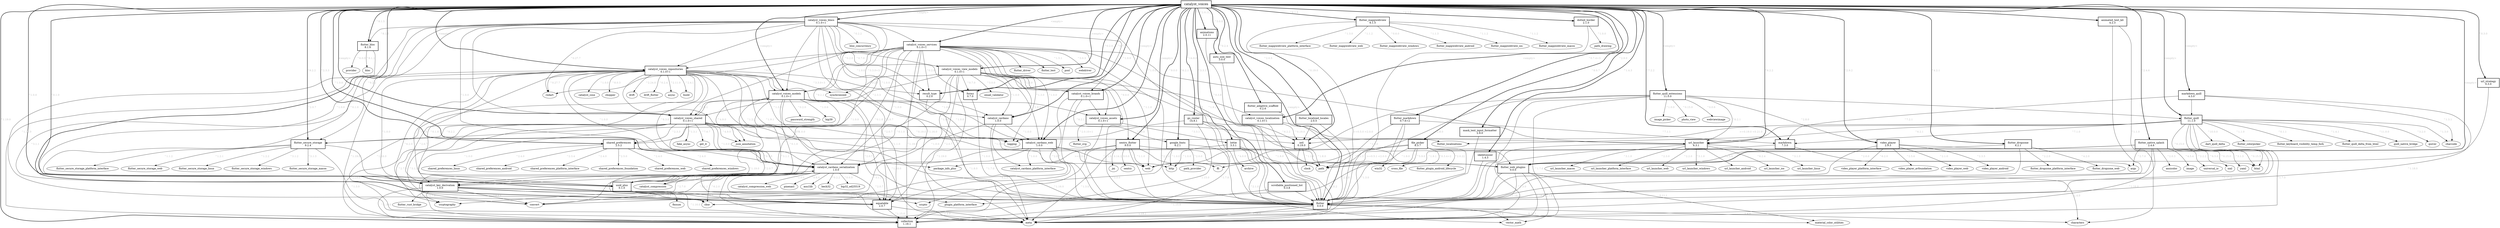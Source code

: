 digraph pubviz {
  graph [nodesep="0.2"];
  edge [fontcolor=gray];

  animated_text_kit [label="animated_text_kit
4.2.3", shape=box, margin="0.25,0.15", style=bold];
  animated_text_kit -> characters [label="^1.1.0"];
  animated_text_kit -> flutter;

  animations [label="animations
2.0.11", shape=box, margin="0.25,0.15", style=bold];
  animations -> flutter;

  auto_size_text [label="auto_size_text
3.0.0", shape=box, margin="0.25,0.15", style=bold];
  auto_size_text -> flutter;

  catalyst_cardano [label="catalyst_cardano
1.0.0", shape=box, margin="0.25,0.15", style=bold];
  catalyst_cardano -> catalyst_cardano_platform_interface [label="^1.0.0"];
  catalyst_cardano -> catalyst_cardano_serialization [label="^1.0.0"];
  catalyst_cardano -> catalyst_cardano_web [label="^1.0.0"];
  catalyst_cardano -> flutter;

  catalyst_cardano_serialization [label="catalyst_cardano_serialization
1.0.0", shape=box, margin="0.25,0.15", style=bold];
  catalyst_cardano_serialization -> asn1lib;
  catalyst_cardano_serialization -> bech32 [label="^0.2.2"];
  catalyst_cardano_serialization -> bip32_ed25519 [label="^0.6.0"];
  catalyst_cardano_serialization -> catalyst_compression [label="^1.0.0"];
  catalyst_cardano_serialization -> catalyst_compression_web [label="^1.0.0"];
  catalyst_cardano_serialization -> catalyst_key_derivation [label="^1.0.0"];
  catalyst_cardano_serialization -> cbor [label="^6.2.0"];
  catalyst_cardano_serialization -> collection [label="^1.19.0"];
  catalyst_cardano_serialization -> convert [label="^3.1.1"];
  catalyst_cardano_serialization -> cryptography [label="^2.7.0"];
  catalyst_cardano_serialization -> equatable [label="^2.0.7"];
  catalyst_cardano_serialization -> meta [label="^1.16.0"];
  catalyst_cardano_serialization -> pinenacl [label="^0.6.0"];
  catalyst_cardano_serialization -> uuid_plus [label="^0.1.0"];

  catalyst_cardano_web [label="catalyst_cardano_web
1.0.0", shape=box, margin="0.25,0.15", style=bold];
  catalyst_cardano_web -> catalyst_cardano_platform_interface [label="^1.0.0"];
  catalyst_cardano_web -> catalyst_cardano_serialization [label="^1.0.0"];
  catalyst_cardano_web -> cbor [label="^6.2.0"];
  catalyst_cardano_web -> convert [label="^3.1.1"];
  catalyst_cardano_web -> flutter;
  catalyst_cardano_web -> flutter_web_plugins;
  catalyst_cardano_web -> web [label="^1.1.0"];

  catalyst_key_derivation [label="catalyst_key_derivation
1.0.0", shape=box, margin="0.25,0.15", style=bold];
  catalyst_key_derivation -> catalyst_cardano_serialization [label="^1.0.0"];
  catalyst_key_derivation -> cbor [label="^6.2.0"];
  catalyst_key_derivation -> collection [label="^1.19.0"];
  catalyst_key_derivation -> convert [label="^3.1.1"];
  catalyst_key_derivation -> cryptography [label="^2.7.0"];
  catalyst_key_derivation -> equatable [label="^2.0.7"];
  catalyst_key_derivation -> flutter;
  catalyst_key_derivation -> flutter_rust_bridge [label="2.5.1"];
  catalyst_key_derivation -> plugin_platform_interface [label="^2.1.7"];

  catalyst_voices [label=catalyst_voices, fontsize="18", style=bold, shape=box, margin="0.25,0.15"];
  catalyst_voices -> animated_text_kit [label="^4.2.2", penwidth="2"];
  catalyst_voices -> animations [label="^2.0.11", penwidth="2"];
  catalyst_voices -> auto_size_text [label="^3.0.0", penwidth="2"];
  catalyst_voices -> catalyst_cardano [label="^1.0.0", penwidth="2"];
  catalyst_voices -> catalyst_cardano_serialization [label="^1.0.0", penwidth="2"];
  catalyst_voices -> catalyst_cardano_web [label="^1.0.0", penwidth="2"];
  catalyst_voices -> catalyst_key_derivation [label="^1.0.0", penwidth="2"];
  catalyst_voices -> catalyst_voices_assets [label="<empty>", penwidth="2"];
  catalyst_voices -> catalyst_voices_blocs [label="<empty>", penwidth="2"];
  catalyst_voices -> catalyst_voices_brands [label="<empty>", penwidth="2"];
  catalyst_voices -> catalyst_voices_localization [label="<empty>", penwidth="2"];
  catalyst_voices -> catalyst_voices_models [label="<empty>", penwidth="2"];
  catalyst_voices -> catalyst_voices_repositories [label="<empty>", penwidth="2"];
  catalyst_voices -> catalyst_voices_services [label="<empty>", penwidth="2"];
  catalyst_voices -> catalyst_voices_shared [label="<empty>", penwidth="2"];
  catalyst_voices -> catalyst_voices_view_models [label="<empty>", penwidth="2"];
  catalyst_voices -> collection [label="^1.19.0", penwidth="2"];
  catalyst_voices -> dotted_border [label="^2.1.0", penwidth="2"];
  catalyst_voices -> equatable [label="^2.0.7", penwidth="2"];
  catalyst_voices -> file_picker [label="^8.0.7", penwidth="2"];
  catalyst_voices -> flutter [label="<empty>", penwidth="2"];
  catalyst_voices -> flutter_adaptive_scaffold [label="^0.2.4", penwidth="2"];
  catalyst_voices -> flutter_bloc [label="^8.1.5", penwidth="2"];
  catalyst_voices -> flutter_dropzone [label="^4.2.1", penwidth="2"];
  catalyst_voices -> flutter_inappwebview [label="^6.1.5", penwidth="2"];
  catalyst_voices -> flutter_localized_locales [label="^2.0.5", penwidth="2"];
  catalyst_voices -> flutter_markdown [label="^0.7.4+3", penwidth="2"];
  catalyst_voices -> flutter_native_splash [label="^2.4.6", penwidth="2"];
  catalyst_voices -> flutter_quill [label="<empty>", penwidth="2"];
  catalyst_voices -> flutter_quill_extensions [label="<empty>", penwidth="2"];
  catalyst_voices -> flutter_secure_storage [label="^9.2.2", penwidth="2"];
  catalyst_voices -> flutter_web_plugins [label="<empty>", penwidth="2"];
  catalyst_voices -> formz [label="^0.7.0", penwidth="2"];
  catalyst_voices -> go_router [label="^14.8.0", penwidth="2"];
  catalyst_voices -> google_fonts [label="^6.2.1", penwidth="2"];
  catalyst_voices -> intl [label="^0.19.0", penwidth="2"];
  catalyst_voices -> lottie [label="^3.3.1", penwidth="2"];
  catalyst_voices -> markdown [label="^7.2.2", penwidth="2"];
  catalyst_voices -> markdown_quill [label="<empty>", penwidth="2"];
  catalyst_voices -> mask_text_input_formatter [label="^2.9.0", penwidth="2"];
  catalyst_voices -> result_type [label="^0.2.0", penwidth="2"];
  catalyst_voices -> scrollable_positioned_list [label="^0.3.8", penwidth="2"];
  catalyst_voices -> sentry_flutter [label="^9.0.0", penwidth="2"];
  catalyst_voices -> shared_preferences [label="^2.3.3", penwidth="2"];
  catalyst_voices -> skeletonizer [label="^1.4.3", penwidth="2"];
  catalyst_voices -> url_launcher [label="^6.2.2", penwidth="2"];
  catalyst_voices -> url_strategy [label="^0.3.0", penwidth="2"];
  catalyst_voices -> uuid_plus [label="^0.1.0", penwidth="2"];
  catalyst_voices -> video_player [label="^2.9.2", penwidth="2"];

  catalyst_voices_assets [label="catalyst_voices_assets
0.1.0+1", shape=box, margin="0.25,0.15", style=bold];
  catalyst_voices_assets -> flutter;
  catalyst_voices_assets -> flutter_svg [label="^2.0.10+1"];
  catalyst_voices_assets -> lottie [label="^3.3.1"];

  catalyst_voices_blocs [label="catalyst_voices_blocs
0.1.0+1", shape=box, margin="0.25,0.15", style=bold];
  catalyst_voices_blocs -> bloc_concurrency [label="^0.2.2"];
  catalyst_voices_blocs -> catalyst_cardano [label="^1.0.0"];
  catalyst_voices_blocs -> catalyst_cardano_serialization [label="^1.0.0"];
  catalyst_voices_blocs -> catalyst_cardano_web [label="^1.0.0"];
  catalyst_voices_blocs -> catalyst_key_derivation [label="^1.0.0"];
  catalyst_voices_blocs -> catalyst_voices_brands;
  catalyst_voices_blocs -> catalyst_voices_models;
  catalyst_voices_blocs -> catalyst_voices_repositories;
  catalyst_voices_blocs -> catalyst_voices_services;
  catalyst_voices_blocs -> catalyst_voices_shared;
  catalyst_voices_blocs -> catalyst_voices_view_models;
  catalyst_voices_blocs -> collection [label="^1.19.0"];
  catalyst_voices_blocs -> equatable [label="^2.0.7"];
  catalyst_voices_blocs -> flutter;
  catalyst_voices_blocs -> flutter_bloc [label="^8.1.5"];
  catalyst_voices_blocs -> flutter_secure_storage [label="^9.2.2"];
  catalyst_voices_blocs -> formz [label="^0.7.0"];
  catalyst_voices_blocs -> meta [label="^1.16.0"];
  catalyst_voices_blocs -> result_type [label="^0.2.0"];
  catalyst_voices_blocs -> rxdart [label="^0.27.7"];
  catalyst_voices_blocs -> uuid_plus [label="^0.1.0"];

  catalyst_voices_brands [label="catalyst_voices_brands
0.1.0+1", shape=box, margin="0.25,0.15", style=bold];
  catalyst_voices_brands -> catalyst_voices_assets;
  catalyst_voices_brands -> equatable [label="^2.0.7"];
  catalyst_voices_brands -> flutter;
  catalyst_voices_brands -> google_fonts [label="^6.2.1"];

  catalyst_voices_localization [label="catalyst_voices_localization
0.1.0+1", shape=box, margin="0.25,0.15", style=bold];
  catalyst_voices_localization -> flutter;
  catalyst_voices_localization -> flutter_localizations;
  catalyst_voices_localization -> intl [label="^0.19.0"];

  catalyst_voices_models [label="catalyst_voices_models
0.1.0+1", shape=box, margin="0.25,0.15", style=bold];
  catalyst_voices_models -> bip39 [label="^1.0.6"];
  catalyst_voices_models -> catalyst_cardano [label="^1.0.0"];
  catalyst_voices_models -> catalyst_cardano_serialization [label="^1.0.0"];
  catalyst_voices_models -> catalyst_cardano_web [label="^1.0.0"];
  catalyst_voices_models -> catalyst_voices_shared;
  catalyst_voices_models -> collection [label="^1.19.0"];
  catalyst_voices_models -> convert [label="^3.1.1"];
  catalyst_voices_models -> equatable [label="^2.0.7"];
  catalyst_voices_models -> flutter;
  catalyst_voices_models -> json_annotation [label="^4.9.0"];
  catalyst_voices_models -> meta [label="^1.16.0"];
  catalyst_voices_models -> password_strength [label="^0.2.0"];
  catalyst_voices_models -> uuid_plus [label="^0.1.0"];

  catalyst_voices_repositories [label="catalyst_voices_repositories
0.1.0+1", shape=box, margin="0.25,0.15", style=bold];
  catalyst_voices_repositories -> async [label="^2.11.0"];
  catalyst_voices_repositories -> build [label="^2.4.1"];
  catalyst_voices_repositories -> catalyst_cardano_serialization [label="^1.0.0"];
  catalyst_voices_repositories -> catalyst_compression [label="^1.0.0"];
  catalyst_voices_repositories -> catalyst_cose [label="^1.0.0"];
  catalyst_voices_repositories -> catalyst_key_derivation [label="^1.0.0"];
  catalyst_voices_repositories -> catalyst_voices_assets;
  catalyst_voices_repositories -> catalyst_voices_models;
  catalyst_voices_repositories -> catalyst_voices_shared;
  catalyst_voices_repositories -> cbor [label="^6.2.0"];
  catalyst_voices_repositories -> chopper [label="^8.0.3"];
  catalyst_voices_repositories -> collection [label="^1.19.0"];
  catalyst_voices_repositories -> convert [label="^3.1.1"];
  catalyst_voices_repositories -> drift [label="^2.24.0"];
  catalyst_voices_repositories -> drift_flutter [label="^0.2.4"];
  catalyst_voices_repositories -> equatable [label="^2.0.7"];
  catalyst_voices_repositories -> flutter;
  catalyst_voices_repositories -> http [label="^1.2.2"];
  catalyst_voices_repositories -> json_annotation [label="^4.8.1"];
  catalyst_voices_repositories -> logging [label="^1.3.0"];
  catalyst_voices_repositories -> meta [label="^1.16.0"];
  catalyst_voices_repositories -> package_info_plus [label="^8.3.0"];
  catalyst_voices_repositories -> path [label="^1.9.1"];
  catalyst_voices_repositories -> result_type [label="^0.2.0"];
  catalyst_voices_repositories -> rxdart [label="^0.27.7"];
  catalyst_voices_repositories -> synchronized [label="^3.3.0+3"];
  catalyst_voices_repositories -> uuid_plus [label="^0.1.0"];

  catalyst_voices_services [label="catalyst_voices_services
0.1.0+1", shape=box, margin="0.25,0.15", style=bold];
  catalyst_voices_services -> catalyst_cardano [label="^1.0.0"];
  catalyst_voices_services -> catalyst_cardano_serialization [label="^1.0.0"];
  catalyst_voices_services -> catalyst_cardano_web [label="^1.0.0"];
  catalyst_voices_services -> catalyst_key_derivation [label="^1.0.0"];
  catalyst_voices_services -> catalyst_voices_models;
  catalyst_voices_services -> catalyst_voices_repositories;
  catalyst_voices_services -> catalyst_voices_shared;
  catalyst_voices_services -> collection [label="^1.19.0"];
  catalyst_voices_services -> equatable [label="^2.0.7"];
  catalyst_voices_services -> flutter;
  catalyst_voices_services -> flutter_driver;
  catalyst_voices_services -> flutter_secure_storage [label="^9.2.2"];
  catalyst_voices_services -> flutter_test;
  catalyst_voices_services -> logging [label="^1.3.0"];
  catalyst_voices_services -> path [label="^1.9.1"];
  catalyst_voices_services -> pool [label="^1.5.1"];
  catalyst_voices_services -> result_type [label="^0.2.0"];
  catalyst_voices_services -> rxdart [label="^0.27.7"];
  catalyst_voices_services -> sentry_flutter [label="^9.0.0"];
  catalyst_voices_services -> shared_preferences [label="^2.3.3"];
  catalyst_voices_services -> synchronized [label="^3.3.0+3"];
  catalyst_voices_services -> url_launcher [label="^6.3.1"];
  catalyst_voices_services -> uuid_plus [label="^0.1.0"];
  catalyst_voices_services -> web [label="^1.1.0"];
  catalyst_voices_services -> webdriver [label="^3.0.3"];

  catalyst_voices_shared [label="catalyst_voices_shared
0.1.0+1", shape=box, margin="0.25,0.15", style=bold];
  catalyst_voices_shared -> catalyst_cardano_serialization [label="^1.0.0"];
  catalyst_voices_shared -> catalyst_key_derivation [label="^1.0.0"];
  catalyst_voices_shared -> catalyst_voices_models;
  catalyst_voices_shared -> collection [label="^1.19.0"];
  catalyst_voices_shared -> convert [label="^3.1.1"];
  catalyst_voices_shared -> cryptography [label="^2.7.0"];
  catalyst_voices_shared -> equatable [label="^2.0.7"];
  catalyst_voices_shared -> fake_async [label="^1.3.1"];
  catalyst_voices_shared -> flutter;
  catalyst_voices_shared -> flutter_secure_storage [label="^9.2.2"];
  catalyst_voices_shared -> get_it [label="^7.6.7"];
  catalyst_voices_shared -> intl [label="^0.19.0"];
  catalyst_voices_shared -> json_annotation [label="^4.9.0"];
  catalyst_voices_shared -> logging [label="^1.3.0"];
  catalyst_voices_shared -> shared_preferences [label="^2.3.3"];
  catalyst_voices_shared -> url_launcher [label="^6.2.2"];
  catalyst_voices_shared -> uuid_plus [label="^0.1.0"];
  catalyst_voices_shared -> web [label="^1.1.0"];

  catalyst_voices_view_models [label="catalyst_voices_view_models
0.1.0+1", shape=box, margin="0.25,0.15", style=bold];
  catalyst_voices_view_models -> catalyst_cardano [label="^1.0.0"];
  catalyst_voices_view_models -> catalyst_cardano_serialization [label="^1.0.0"];
  catalyst_voices_view_models -> catalyst_cardano_web [label="^1.0.0"];
  catalyst_voices_view_models -> catalyst_voices_assets;
  catalyst_voices_view_models -> catalyst_voices_brands;
  catalyst_voices_view_models -> catalyst_voices_localization;
  catalyst_voices_view_models -> catalyst_voices_models;
  catalyst_voices_view_models -> catalyst_voices_shared;
  catalyst_voices_view_models -> collection [label="^1.19.0"];
  catalyst_voices_view_models -> email_validator [label="^3.0.0"];
  catalyst_voices_view_models -> equatable [label="^2.0.7"];
  catalyst_voices_view_models -> flutter;
  catalyst_voices_view_models -> formz [label="^0.7.0"];
  catalyst_voices_view_models -> intl [label="^0.19.0"];
  catalyst_voices_view_models -> uuid_plus [label="^0.1.0"];

  collection [label="collection
1.19.1", shape=box, margin="0.25,0.15", style=bold];

  dotted_border [label="dotted_border
2.1.0", shape=box, margin="0.25,0.15", style=bold];
  dotted_border -> flutter;
  dotted_border -> path_drawing [label="^1.0.0"];

  equatable [label="equatable
2.0.7", shape=box, margin="0.25,0.15", style=bold];
  equatable -> collection [label="^1.15.0"];
  equatable -> meta [label="^1.3.0"];

  file_picker [label="file_picker
8.3.7", shape=box, margin="0.25,0.15", style=bold];
  file_picker -> cross_file [label="^0.3.4+2"];
  file_picker -> ffi [label="^2.1.3"];
  file_picker -> flutter;
  file_picker -> flutter_plugin_android_lifecycle [label="^2.0.22"];
  file_picker -> flutter_web_plugins;
  file_picker -> path [label="^1.9.0"];
  file_picker -> plugin_platform_interface [label="^2.1.8"];
  file_picker -> web [label="^1.1.0"];
  file_picker -> win32 [label="^5.9.0"];

  flutter [label="flutter
0.0.0", shape=box, margin="0.25,0.15", style=bold];
  flutter -> characters [label="1.4.0"];
  flutter -> collection [label="1.19.1"];
  flutter -> material_color_utilities [label="0.11.1"];
  flutter -> meta [label="1.16.0"];
  flutter -> vector_math [label="2.1.4"];

  flutter_adaptive_scaffold [label="flutter_adaptive_scaffold
0.2.6", shape=box, margin="0.25,0.15", style=bold];
  flutter_adaptive_scaffold -> flutter;

  flutter_bloc [label="flutter_bloc
8.1.6", shape=box, margin="0.25,0.15", style=bold];
  flutter_bloc -> bloc [label="^8.1.1"];
  flutter_bloc -> flutter;
  flutter_bloc -> provider [label="^6.0.0"];

  flutter_dropzone [label="flutter_dropzone
4.2.1", shape=box, margin="0.25,0.15", style=bold];
  flutter_dropzone -> flutter;
  flutter_dropzone -> flutter_dropzone_platform_interface [label="^2.2.0"];
  flutter_dropzone -> flutter_dropzone_web [label="^4.2.0"];
  flutter_dropzone -> web [label=">=0.5.1 <2.0.0"];

  flutter_inappwebview [label="flutter_inappwebview
6.1.5", shape=box, margin="0.25,0.15", style=bold];
  flutter_inappwebview -> flutter;
  flutter_inappwebview -> flutter_inappwebview_android [label="^1.1.3"];
  flutter_inappwebview -> flutter_inappwebview_ios [label="^1.1.2"];
  flutter_inappwebview -> flutter_inappwebview_macos [label="^1.1.2"];
  flutter_inappwebview -> flutter_inappwebview_platform_interface [label="^1.3.0"];
  flutter_inappwebview -> flutter_inappwebview_web [label="^1.1.2"];
  flutter_inappwebview -> flutter_inappwebview_windows [label="^0.6.0"];

  flutter_localized_locales [label="flutter_localized_locales
2.0.5", shape=box, margin="0.25,0.15", style=bold];
  flutter_localized_locales -> flutter;
  flutter_localized_locales -> intl;

  flutter_markdown [label="flutter_markdown
0.7.6+2", shape=box, margin="0.25,0.15", style=bold];
  flutter_markdown -> flutter;
  flutter_markdown -> markdown [label="^7.1.1"];
  flutter_markdown -> meta [label="^1.3.0"];
  flutter_markdown -> path [label="^1.8.0"];

  flutter_native_splash [label="flutter_native_splash
2.4.6", shape=box, margin="0.25,0.15", style=bold];
  flutter_native_splash -> ansicolor [label="^2.0.3"];
  flutter_native_splash -> args [label="^2.7.0"];
  flutter_native_splash -> flutter;
  flutter_native_splash -> flutter_web_plugins;
  flutter_native_splash -> html [label="^0.15.5"];
  flutter_native_splash -> image [label="^4.5.4"];
  flutter_native_splash -> meta [label="^1.16.0"];
  flutter_native_splash -> path [label="^1.9.1"];
  flutter_native_splash -> universal_io [label="^2.2.2"];
  flutter_native_splash -> xml [label="^6.5.0"];
  flutter_native_splash -> yaml [label="^3.1.3"];

  flutter_quill [label="flutter_quill
11.1.0", shape=box, margin="0.25,0.15", style=bold];
  flutter_quill -> charcode [label="^1.3.0"];
  flutter_quill -> collection [label="^1.17.0"];
  flutter_quill -> dart_quill_delta [label="^10.0.0"];
  flutter_quill -> flutter;
  flutter_quill -> flutter_colorpicker [label="^1.1.0"];
  flutter_quill -> flutter_keyboard_visibility_temp_fork [label="^0.1.1"];
  flutter_quill -> flutter_localizations;
  flutter_quill -> flutter_quill_delta_from_html [label="^1.4.1"];
  flutter_quill -> html [label="^0.15.0"];
  flutter_quill -> intl [label=">=0.19.0 <0.21.0"];
  flutter_quill -> markdown [label="^7.1.0"];
  flutter_quill -> meta [label="^1.7.0"];
  flutter_quill -> quill_native_bridge [label="^11.0.0"];
  flutter_quill -> quiver [label="^3.2.0"];
  flutter_quill -> url_launcher [label="^6.2.1"];

  flutter_quill_extensions [label="flutter_quill_extensions
11.0.0", shape=box, margin="0.25,0.15", style=bold];
  flutter_quill_extensions -> flutter;
  flutter_quill_extensions -> flutter_quill;
  flutter_quill_extensions -> image_picker [label="^1.0.0"];
  flutter_quill_extensions -> meta [label="^1.7.0"];
  flutter_quill_extensions -> path [label="^1.8.0"];
  flutter_quill_extensions -> photo_view [label="^0.15.0"];
  flutter_quill_extensions -> url_launcher [label="^6.2.1"];
  flutter_quill_extensions -> video_player [label="^2.8.0"];
  flutter_quill_extensions -> web [label=">=0.5.0 <2.0.0"];
  flutter_quill_extensions -> webviewimage [label="^0.0.6"];

  flutter_secure_storage [label="flutter_secure_storage
9.2.4", shape=box, margin="0.25,0.15", style=bold];
  flutter_secure_storage -> flutter;
  flutter_secure_storage -> flutter_secure_storage_linux [label="^1.2.2"];
  flutter_secure_storage -> flutter_secure_storage_macos [label="^3.1.3"];
  flutter_secure_storage -> flutter_secure_storage_platform_interface [label="^1.1.2"];
  flutter_secure_storage -> flutter_secure_storage_web [label="^1.2.1"];
  flutter_secure_storage -> flutter_secure_storage_windows [label="^3.1.2"];
  flutter_secure_storage -> meta [label="^1.3.0"];

  flutter_web_plugins [label="flutter_web_plugins
0.0.0", shape=box, margin="0.25,0.15", style=bold];
  flutter_web_plugins -> characters [label="1.4.0"];
  flutter_web_plugins -> collection [label="1.19.1"];
  flutter_web_plugins -> flutter;
  flutter_web_plugins -> material_color_utilities [label="0.11.1"];
  flutter_web_plugins -> meta [label="1.16.0"];
  flutter_web_plugins -> vector_math [label="2.1.4"];

  formz [label="formz
0.7.0", shape=box, margin="0.25,0.15", style=bold];
  formz -> meta [label="^1.7.0"];

  go_router [label="go_router
14.8.1", shape=box, margin="0.25,0.15", style=bold];
  go_router -> collection [label="^1.15.0"];
  go_router -> flutter;
  go_router -> flutter_web_plugins;
  go_router -> logging [label="^1.0.0"];
  go_router -> meta [label="^1.7.0"];

  google_fonts [label="google_fonts
6.2.1", shape=box, margin="0.25,0.15", style=bold];
  google_fonts -> crypto [label="^3.0.0"];
  google_fonts -> flutter;
  google_fonts -> http [label="^1.0.0"];
  google_fonts -> path_provider [label="^2.0.0"];

  intl [label="intl
0.19.0", shape=box, margin="0.25,0.15", style=bold];
  intl -> clock [label="^1.1.0"];
  intl -> meta [label="^1.0.2"];
  intl -> path [label="^1.8.0"];

  lottie [label="lottie
3.3.1", shape=box, margin="0.25,0.15", style=bold];
  lottie -> archive [label="^4.0.0"];
  lottie -> flutter;
  lottie -> http [label="^1.0.0"];
  lottie -> path [label="^1.8.0"];
  lottie -> vector_math [label="^2.1.0"];

  markdown [label="markdown
7.3.0", shape=box, margin="0.25,0.15", style=bold];
  markdown -> args [label="^2.0.0"];
  markdown -> meta [label="^1.3.0"];

  markdown_quill [label="markdown_quill
4.3.0", shape=box, margin="0.25,0.15", style=bold];
  markdown_quill -> charcode [label="^1.3.1"];
  markdown_quill -> collection [label="^1.18.0"];
  markdown_quill -> flutter_quill;
  markdown_quill -> markdown [label="^7.2.1"];

  mask_text_input_formatter [label="mask_text_input_formatter
2.9.0", shape=box, margin="0.25,0.15", style=bold];
  mask_text_input_formatter -> flutter;

  result_type [label="result_type
0.2.0", shape=box, margin="0.25,0.15", style=bold];
  result_type -> meta [label="^1.8.0"];

  scrollable_positioned_list [label="scrollable_positioned_list
0.3.8", shape=box, margin="0.25,0.15", style=bold];
  scrollable_positioned_list -> collection [label="^1.15.0"];
  scrollable_positioned_list -> flutter;

  sentry_flutter [label="sentry_flutter
9.0.0", shape=box, margin="0.25,0.15", style=bold];
  sentry_flutter -> collection [label="^1.16.0"];
  sentry_flutter -> ffi [label="^2.0.0"];
  sentry_flutter -> flutter;
  sentry_flutter -> flutter_web_plugins;
  sentry_flutter -> jni [label="0.14.1"];
  sentry_flutter -> meta [label="^1.3.0"];
  sentry_flutter -> package_info_plus [label=">=1.0.0"];
  sentry_flutter -> sentry [label="9.0.0"];
  sentry_flutter -> web [label="^1.1.0"];

  shared_preferences [label="shared_preferences
2.5.2", shape=box, margin="0.25,0.15", style=bold];
  shared_preferences -> flutter;
  shared_preferences -> shared_preferences_android [label="^2.3.4"];
  shared_preferences -> shared_preferences_foundation [label="^2.5.0"];
  shared_preferences -> shared_preferences_linux [label="^2.4.0"];
  shared_preferences -> shared_preferences_platform_interface [label="^2.4.0"];
  shared_preferences -> shared_preferences_web [label="^2.4.0"];
  shared_preferences -> shared_preferences_windows [label="^2.4.0"];

  skeletonizer [label="skeletonizer
1.4.3", shape=box, margin="0.25,0.15", style=bold];
  skeletonizer -> flutter;

  url_launcher [label="url_launcher
6.3.1", shape=box, margin="0.25,0.15", style=bold];
  url_launcher -> flutter;
  url_launcher -> url_launcher_android [label="^6.3.0"];
  url_launcher -> url_launcher_ios [label="^6.2.4"];
  url_launcher -> url_launcher_linux [label="^3.1.0"];
  url_launcher -> url_launcher_macos [label="^3.1.0"];
  url_launcher -> url_launcher_platform_interface [label="^2.3.0"];
  url_launcher -> url_launcher_web [label="^2.2.0"];
  url_launcher -> url_launcher_windows [label="^3.1.0"];

  url_strategy [label="url_strategy
0.3.0", shape=box, margin="0.25,0.15", style=bold];
  url_strategy -> flutter_web_plugins;

  uuid_plus [label="uuid_plus
0.1.0", shape=box, margin="0.25,0.15", style=bold];
  uuid_plus -> crypto [label="^3.0.6"];
  uuid_plus -> fixnum [label="^1.1.1"];
  uuid_plus -> meta [label="^1.16.0"];

  video_player [label="video_player
2.9.3", shape=box, margin="0.25,0.15", style=bold];
  video_player -> flutter;
  video_player -> html [label="^0.15.0"];
  video_player -> video_player_android [label="^2.3.5"];
  video_player -> video_player_avfoundation [label="^2.5.6"];
  video_player -> video_player_platform_interface [label="^6.2.0"];
  video_player -> video_player_web [label="^2.1.0"];
}

